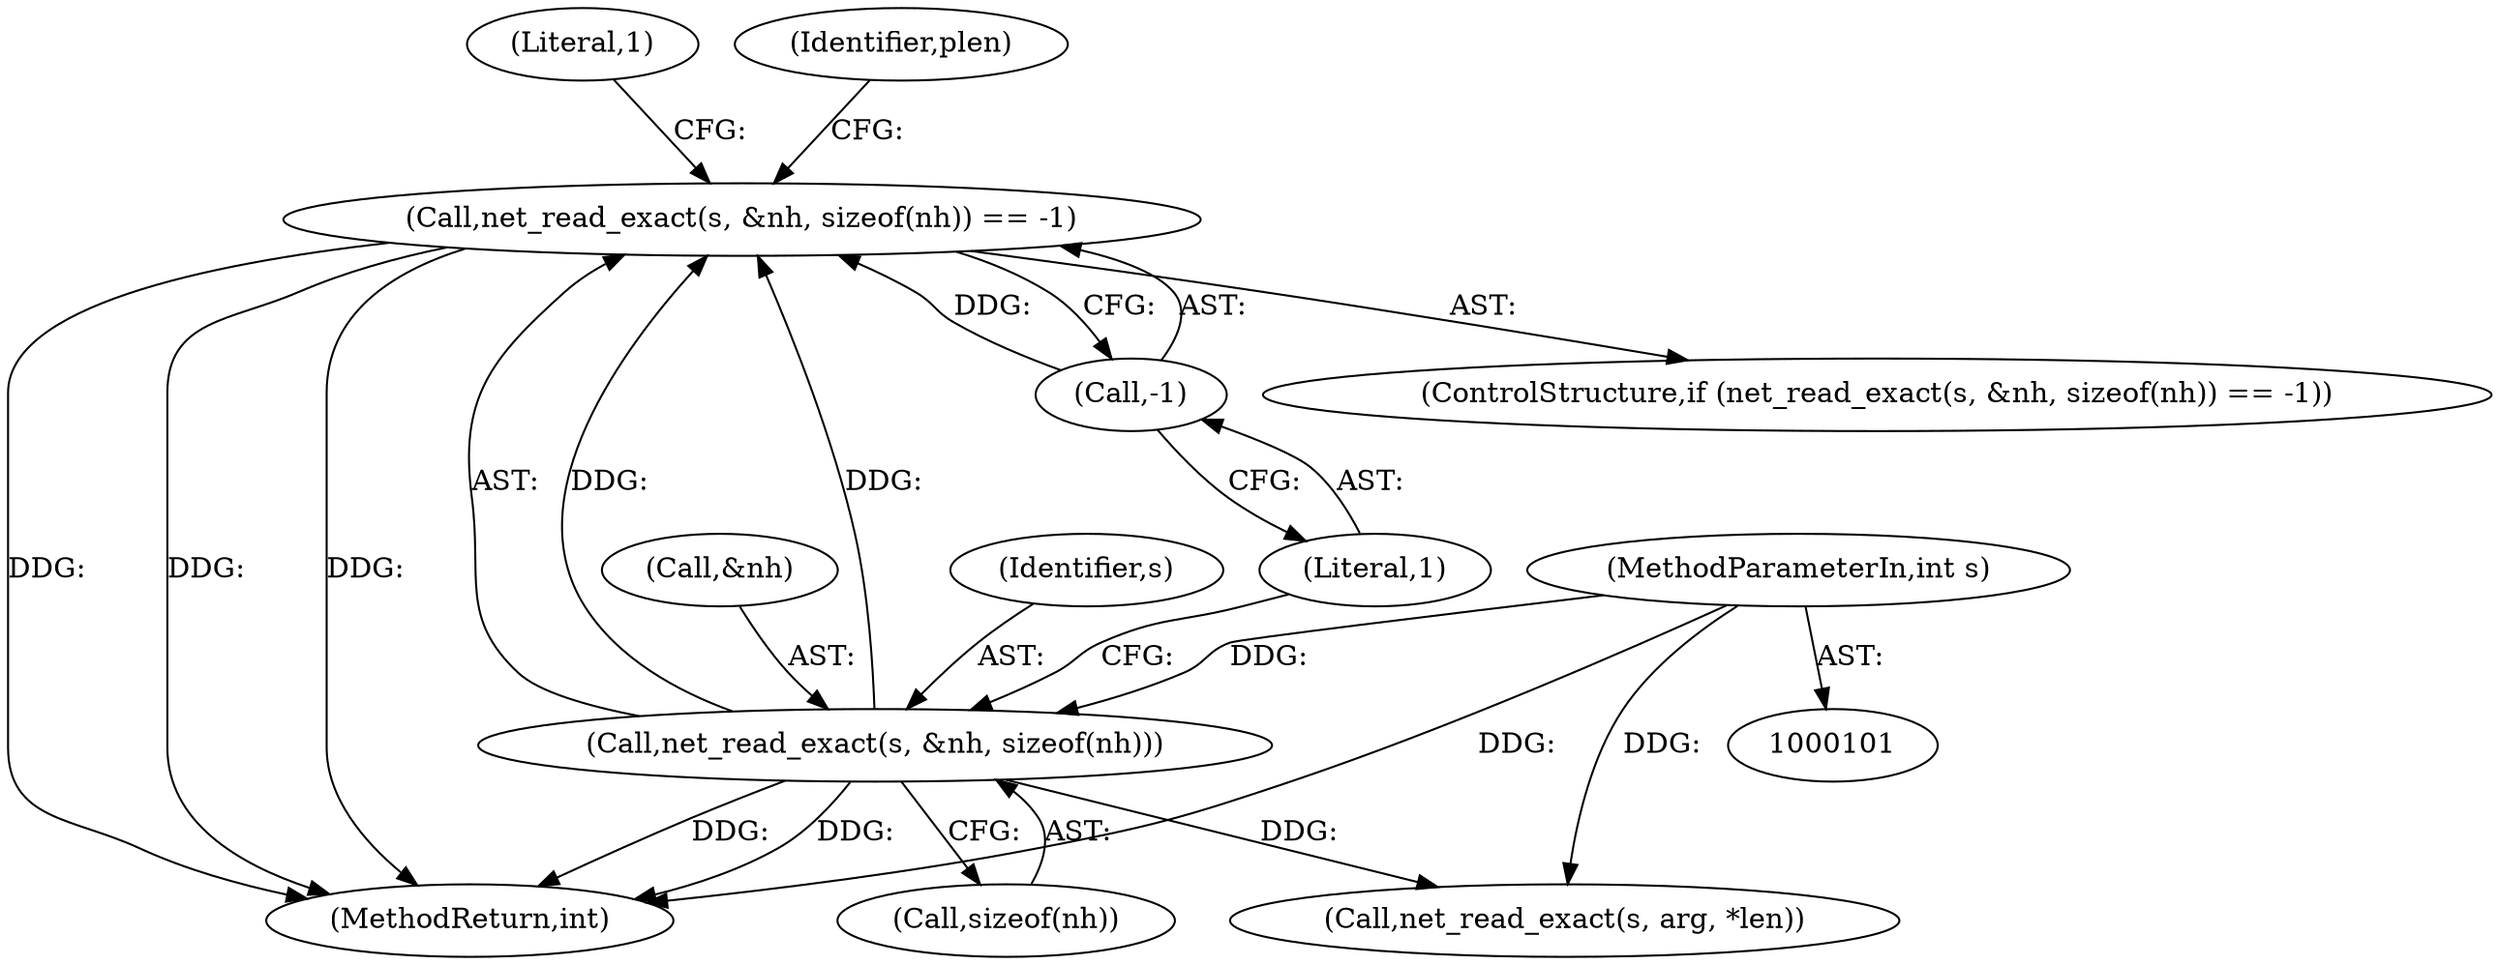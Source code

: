 digraph "0_aircrack-ng_88702a3ce4c28a973bf69023cd0312f412f6193e@API" {
"1000109" [label="(Call,net_read_exact(s, &nh, sizeof(nh)) == -1)"];
"1000110" [label="(Call,net_read_exact(s, &nh, sizeof(nh)))"];
"1000102" [label="(MethodParameterIn,int s)"];
"1000116" [label="(Call,-1)"];
"1000175" [label="(MethodReturn,int)"];
"1000109" [label="(Call,net_read_exact(s, &nh, sizeof(nh)) == -1)"];
"1000114" [label="(Call,sizeof(nh))"];
"1000111" [label="(Identifier,s)"];
"1000117" [label="(Literal,1)"];
"1000160" [label="(Call,net_read_exact(s, arg, *len))"];
"1000110" [label="(Call,net_read_exact(s, &nh, sizeof(nh)))"];
"1000112" [label="(Call,&nh)"];
"1000102" [label="(MethodParameterIn,int s)"];
"1000121" [label="(Literal,1)"];
"1000108" [label="(ControlStructure,if (net_read_exact(s, &nh, sizeof(nh)) == -1))"];
"1000116" [label="(Call,-1)"];
"1000123" [label="(Identifier,plen)"];
"1000109" -> "1000108"  [label="AST: "];
"1000109" -> "1000116"  [label="CFG: "];
"1000110" -> "1000109"  [label="AST: "];
"1000116" -> "1000109"  [label="AST: "];
"1000121" -> "1000109"  [label="CFG: "];
"1000123" -> "1000109"  [label="CFG: "];
"1000109" -> "1000175"  [label="DDG: "];
"1000109" -> "1000175"  [label="DDG: "];
"1000109" -> "1000175"  [label="DDG: "];
"1000110" -> "1000109"  [label="DDG: "];
"1000110" -> "1000109"  [label="DDG: "];
"1000116" -> "1000109"  [label="DDG: "];
"1000110" -> "1000114"  [label="CFG: "];
"1000111" -> "1000110"  [label="AST: "];
"1000112" -> "1000110"  [label="AST: "];
"1000114" -> "1000110"  [label="AST: "];
"1000117" -> "1000110"  [label="CFG: "];
"1000110" -> "1000175"  [label="DDG: "];
"1000110" -> "1000175"  [label="DDG: "];
"1000102" -> "1000110"  [label="DDG: "];
"1000110" -> "1000160"  [label="DDG: "];
"1000102" -> "1000101"  [label="AST: "];
"1000102" -> "1000175"  [label="DDG: "];
"1000102" -> "1000160"  [label="DDG: "];
"1000116" -> "1000117"  [label="CFG: "];
"1000117" -> "1000116"  [label="AST: "];
}
